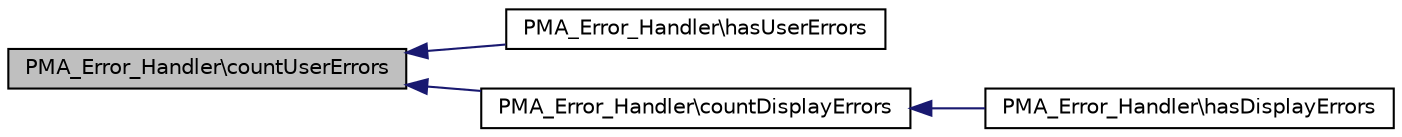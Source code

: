 digraph G
{
  edge [fontname="Helvetica",fontsize="10",labelfontname="Helvetica",labelfontsize="10"];
  node [fontname="Helvetica",fontsize="10",shape=record];
  rankdir="LR";
  Node1 [label="PMA_Error_Handler\\countUserErrors",height=0.2,width=0.4,color="black", fillcolor="grey75", style="filled" fontcolor="black"];
  Node1 -> Node2 [dir="back",color="midnightblue",fontsize="10",style="solid",fontname="Helvetica"];
  Node2 [label="PMA_Error_Handler\\hasUserErrors",height=0.2,width=0.4,color="black", fillcolor="white", style="filled",URL="$classPMA__Error__Handler.html#a20248e0d8093ca00b59448dae94e9064",tooltip="whether use errors occured or not"];
  Node1 -> Node3 [dir="back",color="midnightblue",fontsize="10",style="solid",fontname="Helvetica"];
  Node3 [label="PMA_Error_Handler\\countDisplayErrors",height=0.2,width=0.4,color="black", fillcolor="white", style="filled",URL="$classPMA__Error__Handler.html#a12da824aed942c5fc690a00138b45ced",tooltip="number of errors to be displayed"];
  Node3 -> Node4 [dir="back",color="midnightblue",fontsize="10",style="solid",fontname="Helvetica"];
  Node4 [label="PMA_Error_Handler\\hasDisplayErrors",height=0.2,width=0.4,color="black", fillcolor="white", style="filled",URL="$classPMA__Error__Handler.html#a7b9f490c779d70625b4ce02cf500cc8c",tooltip="whether there are errors to display or not"];
}
